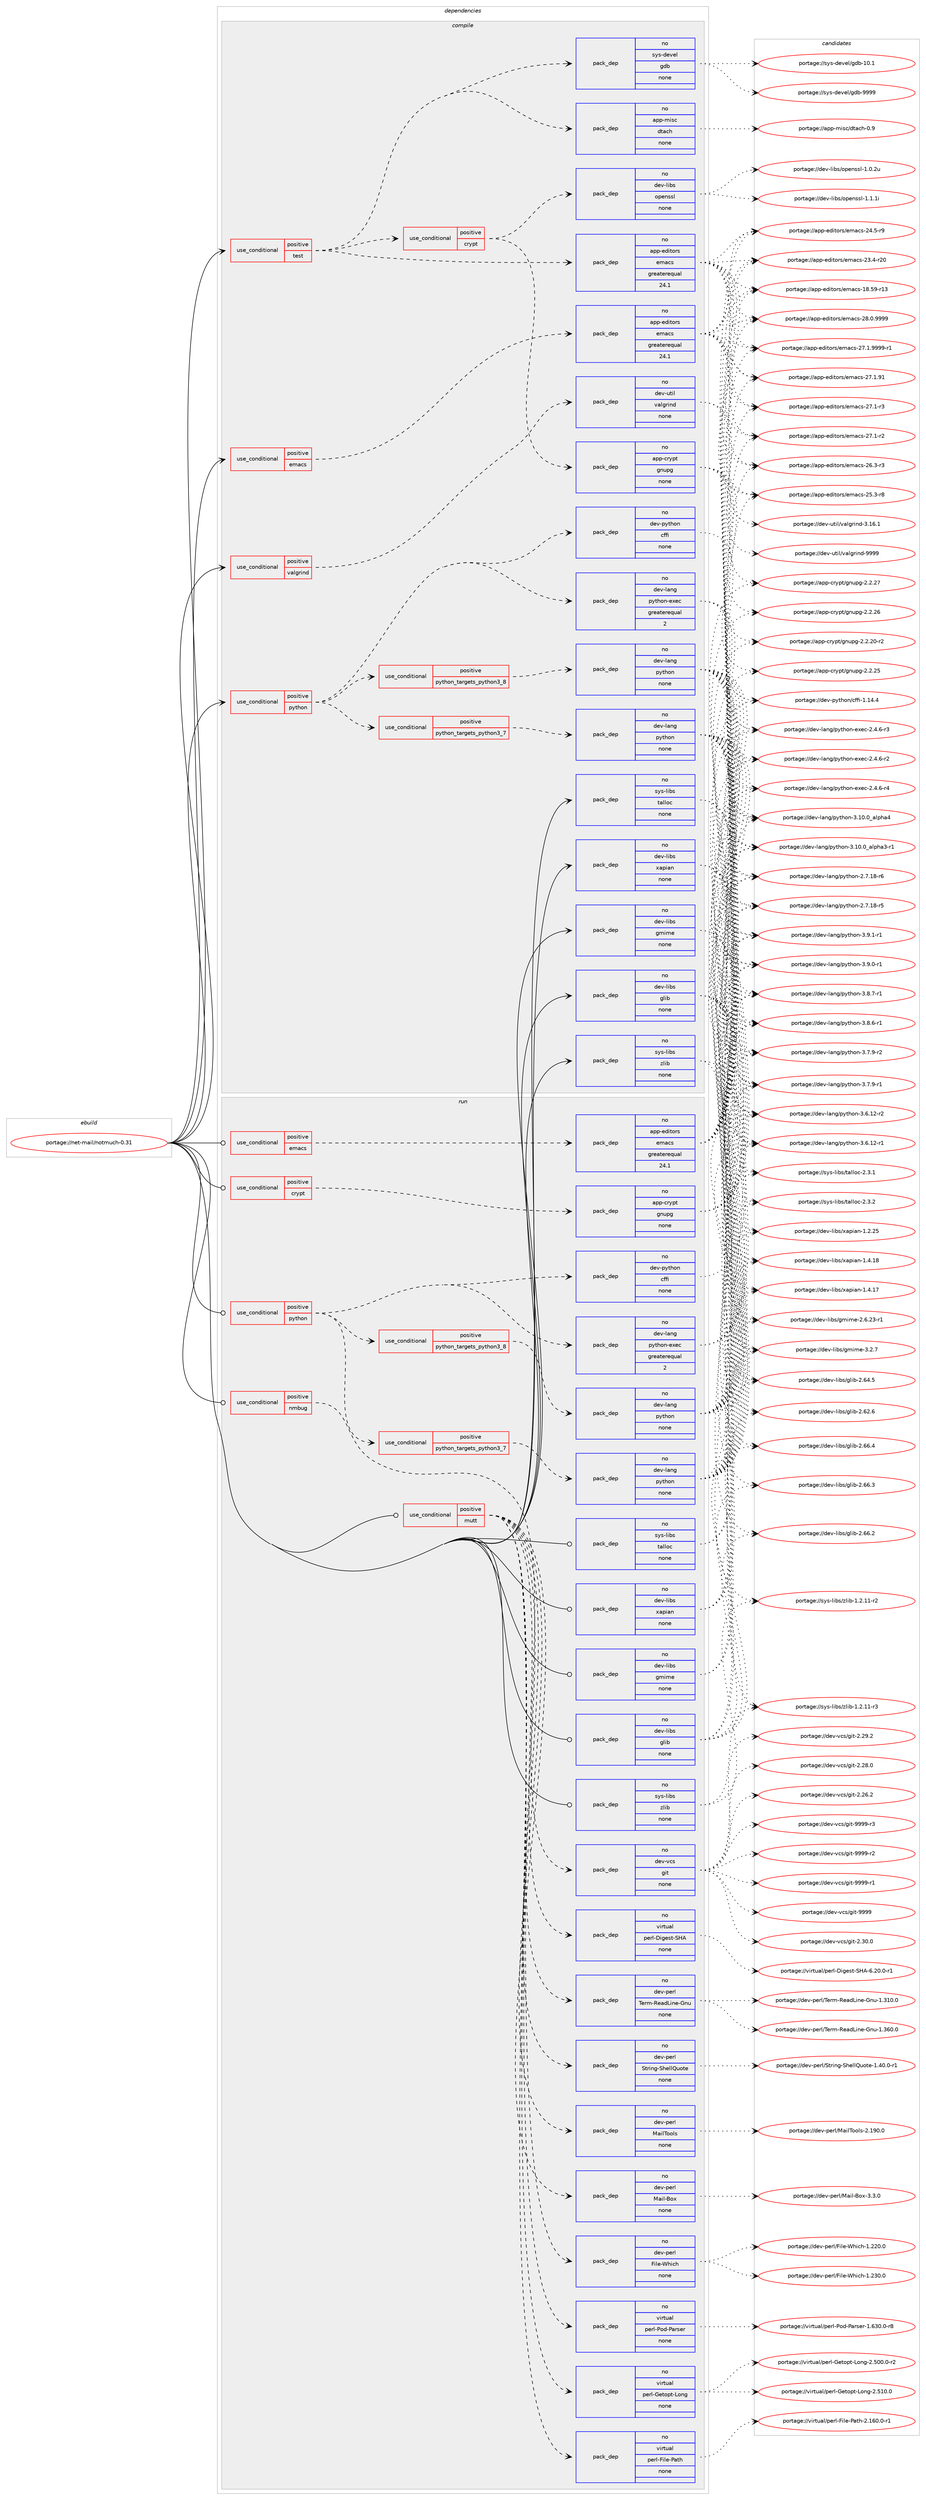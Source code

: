 digraph prolog {

# *************
# Graph options
# *************

newrank=true;
concentrate=true;
compound=true;
graph [rankdir=LR,fontname=Helvetica,fontsize=10,ranksep=1.5];#, ranksep=2.5, nodesep=0.2];
edge  [arrowhead=vee];
node  [fontname=Helvetica,fontsize=10];

# **********
# The ebuild
# **********

subgraph cluster_leftcol {
color=gray;
rank=same;
label=<<i>ebuild</i>>;
id [label="portage://net-mail/notmuch-0.31", color=red, width=4, href="../net-mail/notmuch-0.31.svg"];
}

# ****************
# The dependencies
# ****************

subgraph cluster_midcol {
color=gray;
label=<<i>dependencies</i>>;
subgraph cluster_compile {
fillcolor="#eeeeee";
style=filled;
label=<<i>compile</i>>;
subgraph cond7828 {
dependency25731 [label=<<TABLE BORDER="0" CELLBORDER="1" CELLSPACING="0" CELLPADDING="4"><TR><TD ROWSPAN="3" CELLPADDING="10">use_conditional</TD></TR><TR><TD>positive</TD></TR><TR><TD>emacs</TD></TR></TABLE>>, shape=none, color=red];
subgraph pack17662 {
dependency25732 [label=<<TABLE BORDER="0" CELLBORDER="1" CELLSPACING="0" CELLPADDING="4" WIDTH="220"><TR><TD ROWSPAN="6" CELLPADDING="30">pack_dep</TD></TR><TR><TD WIDTH="110">no</TD></TR><TR><TD>app-editors</TD></TR><TR><TD>emacs</TD></TR><TR><TD>greaterequal</TD></TR><TR><TD>24.1</TD></TR></TABLE>>, shape=none, color=blue];
}
dependency25731:e -> dependency25732:w [weight=20,style="dashed",arrowhead="vee"];
}
id:e -> dependency25731:w [weight=20,style="solid",arrowhead="vee"];
subgraph cond7829 {
dependency25733 [label=<<TABLE BORDER="0" CELLBORDER="1" CELLSPACING="0" CELLPADDING="4"><TR><TD ROWSPAN="3" CELLPADDING="10">use_conditional</TD></TR><TR><TD>positive</TD></TR><TR><TD>python</TD></TR></TABLE>>, shape=none, color=red];
subgraph cond7830 {
dependency25734 [label=<<TABLE BORDER="0" CELLBORDER="1" CELLSPACING="0" CELLPADDING="4"><TR><TD ROWSPAN="3" CELLPADDING="10">use_conditional</TD></TR><TR><TD>positive</TD></TR><TR><TD>python_targets_python3_7</TD></TR></TABLE>>, shape=none, color=red];
subgraph pack17663 {
dependency25735 [label=<<TABLE BORDER="0" CELLBORDER="1" CELLSPACING="0" CELLPADDING="4" WIDTH="220"><TR><TD ROWSPAN="6" CELLPADDING="30">pack_dep</TD></TR><TR><TD WIDTH="110">no</TD></TR><TR><TD>dev-lang</TD></TR><TR><TD>python</TD></TR><TR><TD>none</TD></TR><TR><TD></TD></TR></TABLE>>, shape=none, color=blue];
}
dependency25734:e -> dependency25735:w [weight=20,style="dashed",arrowhead="vee"];
}
dependency25733:e -> dependency25734:w [weight=20,style="dashed",arrowhead="vee"];
subgraph cond7831 {
dependency25736 [label=<<TABLE BORDER="0" CELLBORDER="1" CELLSPACING="0" CELLPADDING="4"><TR><TD ROWSPAN="3" CELLPADDING="10">use_conditional</TD></TR><TR><TD>positive</TD></TR><TR><TD>python_targets_python3_8</TD></TR></TABLE>>, shape=none, color=red];
subgraph pack17664 {
dependency25737 [label=<<TABLE BORDER="0" CELLBORDER="1" CELLSPACING="0" CELLPADDING="4" WIDTH="220"><TR><TD ROWSPAN="6" CELLPADDING="30">pack_dep</TD></TR><TR><TD WIDTH="110">no</TD></TR><TR><TD>dev-lang</TD></TR><TR><TD>python</TD></TR><TR><TD>none</TD></TR><TR><TD></TD></TR></TABLE>>, shape=none, color=blue];
}
dependency25736:e -> dependency25737:w [weight=20,style="dashed",arrowhead="vee"];
}
dependency25733:e -> dependency25736:w [weight=20,style="dashed",arrowhead="vee"];
subgraph pack17665 {
dependency25738 [label=<<TABLE BORDER="0" CELLBORDER="1" CELLSPACING="0" CELLPADDING="4" WIDTH="220"><TR><TD ROWSPAN="6" CELLPADDING="30">pack_dep</TD></TR><TR><TD WIDTH="110">no</TD></TR><TR><TD>dev-lang</TD></TR><TR><TD>python-exec</TD></TR><TR><TD>greaterequal</TD></TR><TR><TD>2</TD></TR></TABLE>>, shape=none, color=blue];
}
dependency25733:e -> dependency25738:w [weight=20,style="dashed",arrowhead="vee"];
subgraph pack17666 {
dependency25739 [label=<<TABLE BORDER="0" CELLBORDER="1" CELLSPACING="0" CELLPADDING="4" WIDTH="220"><TR><TD ROWSPAN="6" CELLPADDING="30">pack_dep</TD></TR><TR><TD WIDTH="110">no</TD></TR><TR><TD>dev-python</TD></TR><TR><TD>cffi</TD></TR><TR><TD>none</TD></TR><TR><TD></TD></TR></TABLE>>, shape=none, color=blue];
}
dependency25733:e -> dependency25739:w [weight=20,style="dashed",arrowhead="vee"];
}
id:e -> dependency25733:w [weight=20,style="solid",arrowhead="vee"];
subgraph cond7832 {
dependency25740 [label=<<TABLE BORDER="0" CELLBORDER="1" CELLSPACING="0" CELLPADDING="4"><TR><TD ROWSPAN="3" CELLPADDING="10">use_conditional</TD></TR><TR><TD>positive</TD></TR><TR><TD>test</TD></TR></TABLE>>, shape=none, color=red];
subgraph pack17667 {
dependency25741 [label=<<TABLE BORDER="0" CELLBORDER="1" CELLSPACING="0" CELLPADDING="4" WIDTH="220"><TR><TD ROWSPAN="6" CELLPADDING="30">pack_dep</TD></TR><TR><TD WIDTH="110">no</TD></TR><TR><TD>app-editors</TD></TR><TR><TD>emacs</TD></TR><TR><TD>greaterequal</TD></TR><TR><TD>24.1</TD></TR></TABLE>>, shape=none, color=blue];
}
dependency25740:e -> dependency25741:w [weight=20,style="dashed",arrowhead="vee"];
subgraph pack17668 {
dependency25742 [label=<<TABLE BORDER="0" CELLBORDER="1" CELLSPACING="0" CELLPADDING="4" WIDTH="220"><TR><TD ROWSPAN="6" CELLPADDING="30">pack_dep</TD></TR><TR><TD WIDTH="110">no</TD></TR><TR><TD>app-misc</TD></TR><TR><TD>dtach</TD></TR><TR><TD>none</TD></TR><TR><TD></TD></TR></TABLE>>, shape=none, color=blue];
}
dependency25740:e -> dependency25742:w [weight=20,style="dashed",arrowhead="vee"];
subgraph pack17669 {
dependency25743 [label=<<TABLE BORDER="0" CELLBORDER="1" CELLSPACING="0" CELLPADDING="4" WIDTH="220"><TR><TD ROWSPAN="6" CELLPADDING="30">pack_dep</TD></TR><TR><TD WIDTH="110">no</TD></TR><TR><TD>sys-devel</TD></TR><TR><TD>gdb</TD></TR><TR><TD>none</TD></TR><TR><TD></TD></TR></TABLE>>, shape=none, color=blue];
}
dependency25740:e -> dependency25743:w [weight=20,style="dashed",arrowhead="vee"];
subgraph cond7833 {
dependency25744 [label=<<TABLE BORDER="0" CELLBORDER="1" CELLSPACING="0" CELLPADDING="4"><TR><TD ROWSPAN="3" CELLPADDING="10">use_conditional</TD></TR><TR><TD>positive</TD></TR><TR><TD>crypt</TD></TR></TABLE>>, shape=none, color=red];
subgraph pack17670 {
dependency25745 [label=<<TABLE BORDER="0" CELLBORDER="1" CELLSPACING="0" CELLPADDING="4" WIDTH="220"><TR><TD ROWSPAN="6" CELLPADDING="30">pack_dep</TD></TR><TR><TD WIDTH="110">no</TD></TR><TR><TD>app-crypt</TD></TR><TR><TD>gnupg</TD></TR><TR><TD>none</TD></TR><TR><TD></TD></TR></TABLE>>, shape=none, color=blue];
}
dependency25744:e -> dependency25745:w [weight=20,style="dashed",arrowhead="vee"];
subgraph pack17671 {
dependency25746 [label=<<TABLE BORDER="0" CELLBORDER="1" CELLSPACING="0" CELLPADDING="4" WIDTH="220"><TR><TD ROWSPAN="6" CELLPADDING="30">pack_dep</TD></TR><TR><TD WIDTH="110">no</TD></TR><TR><TD>dev-libs</TD></TR><TR><TD>openssl</TD></TR><TR><TD>none</TD></TR><TR><TD></TD></TR></TABLE>>, shape=none, color=blue];
}
dependency25744:e -> dependency25746:w [weight=20,style="dashed",arrowhead="vee"];
}
dependency25740:e -> dependency25744:w [weight=20,style="dashed",arrowhead="vee"];
}
id:e -> dependency25740:w [weight=20,style="solid",arrowhead="vee"];
subgraph cond7834 {
dependency25747 [label=<<TABLE BORDER="0" CELLBORDER="1" CELLSPACING="0" CELLPADDING="4"><TR><TD ROWSPAN="3" CELLPADDING="10">use_conditional</TD></TR><TR><TD>positive</TD></TR><TR><TD>valgrind</TD></TR></TABLE>>, shape=none, color=red];
subgraph pack17672 {
dependency25748 [label=<<TABLE BORDER="0" CELLBORDER="1" CELLSPACING="0" CELLPADDING="4" WIDTH="220"><TR><TD ROWSPAN="6" CELLPADDING="30">pack_dep</TD></TR><TR><TD WIDTH="110">no</TD></TR><TR><TD>dev-util</TD></TR><TR><TD>valgrind</TD></TR><TR><TD>none</TD></TR><TR><TD></TD></TR></TABLE>>, shape=none, color=blue];
}
dependency25747:e -> dependency25748:w [weight=20,style="dashed",arrowhead="vee"];
}
id:e -> dependency25747:w [weight=20,style="solid",arrowhead="vee"];
subgraph pack17673 {
dependency25749 [label=<<TABLE BORDER="0" CELLBORDER="1" CELLSPACING="0" CELLPADDING="4" WIDTH="220"><TR><TD ROWSPAN="6" CELLPADDING="30">pack_dep</TD></TR><TR><TD WIDTH="110">no</TD></TR><TR><TD>dev-libs</TD></TR><TR><TD>glib</TD></TR><TR><TD>none</TD></TR><TR><TD></TD></TR></TABLE>>, shape=none, color=blue];
}
id:e -> dependency25749:w [weight=20,style="solid",arrowhead="vee"];
subgraph pack17674 {
dependency25750 [label=<<TABLE BORDER="0" CELLBORDER="1" CELLSPACING="0" CELLPADDING="4" WIDTH="220"><TR><TD ROWSPAN="6" CELLPADDING="30">pack_dep</TD></TR><TR><TD WIDTH="110">no</TD></TR><TR><TD>dev-libs</TD></TR><TR><TD>gmime</TD></TR><TR><TD>none</TD></TR><TR><TD></TD></TR></TABLE>>, shape=none, color=blue];
}
id:e -> dependency25750:w [weight=20,style="solid",arrowhead="vee"];
subgraph pack17675 {
dependency25751 [label=<<TABLE BORDER="0" CELLBORDER="1" CELLSPACING="0" CELLPADDING="4" WIDTH="220"><TR><TD ROWSPAN="6" CELLPADDING="30">pack_dep</TD></TR><TR><TD WIDTH="110">no</TD></TR><TR><TD>dev-libs</TD></TR><TR><TD>xapian</TD></TR><TR><TD>none</TD></TR><TR><TD></TD></TR></TABLE>>, shape=none, color=blue];
}
id:e -> dependency25751:w [weight=20,style="solid",arrowhead="vee"];
subgraph pack17676 {
dependency25752 [label=<<TABLE BORDER="0" CELLBORDER="1" CELLSPACING="0" CELLPADDING="4" WIDTH="220"><TR><TD ROWSPAN="6" CELLPADDING="30">pack_dep</TD></TR><TR><TD WIDTH="110">no</TD></TR><TR><TD>sys-libs</TD></TR><TR><TD>talloc</TD></TR><TR><TD>none</TD></TR><TR><TD></TD></TR></TABLE>>, shape=none, color=blue];
}
id:e -> dependency25752:w [weight=20,style="solid",arrowhead="vee"];
subgraph pack17677 {
dependency25753 [label=<<TABLE BORDER="0" CELLBORDER="1" CELLSPACING="0" CELLPADDING="4" WIDTH="220"><TR><TD ROWSPAN="6" CELLPADDING="30">pack_dep</TD></TR><TR><TD WIDTH="110">no</TD></TR><TR><TD>sys-libs</TD></TR><TR><TD>zlib</TD></TR><TR><TD>none</TD></TR><TR><TD></TD></TR></TABLE>>, shape=none, color=blue];
}
id:e -> dependency25753:w [weight=20,style="solid",arrowhead="vee"];
}
subgraph cluster_compileandrun {
fillcolor="#eeeeee";
style=filled;
label=<<i>compile and run</i>>;
}
subgraph cluster_run {
fillcolor="#eeeeee";
style=filled;
label=<<i>run</i>>;
subgraph cond7835 {
dependency25754 [label=<<TABLE BORDER="0" CELLBORDER="1" CELLSPACING="0" CELLPADDING="4"><TR><TD ROWSPAN="3" CELLPADDING="10">use_conditional</TD></TR><TR><TD>positive</TD></TR><TR><TD>crypt</TD></TR></TABLE>>, shape=none, color=red];
subgraph pack17678 {
dependency25755 [label=<<TABLE BORDER="0" CELLBORDER="1" CELLSPACING="0" CELLPADDING="4" WIDTH="220"><TR><TD ROWSPAN="6" CELLPADDING="30">pack_dep</TD></TR><TR><TD WIDTH="110">no</TD></TR><TR><TD>app-crypt</TD></TR><TR><TD>gnupg</TD></TR><TR><TD>none</TD></TR><TR><TD></TD></TR></TABLE>>, shape=none, color=blue];
}
dependency25754:e -> dependency25755:w [weight=20,style="dashed",arrowhead="vee"];
}
id:e -> dependency25754:w [weight=20,style="solid",arrowhead="odot"];
subgraph cond7836 {
dependency25756 [label=<<TABLE BORDER="0" CELLBORDER="1" CELLSPACING="0" CELLPADDING="4"><TR><TD ROWSPAN="3" CELLPADDING="10">use_conditional</TD></TR><TR><TD>positive</TD></TR><TR><TD>emacs</TD></TR></TABLE>>, shape=none, color=red];
subgraph pack17679 {
dependency25757 [label=<<TABLE BORDER="0" CELLBORDER="1" CELLSPACING="0" CELLPADDING="4" WIDTH="220"><TR><TD ROWSPAN="6" CELLPADDING="30">pack_dep</TD></TR><TR><TD WIDTH="110">no</TD></TR><TR><TD>app-editors</TD></TR><TR><TD>emacs</TD></TR><TR><TD>greaterequal</TD></TR><TR><TD>24.1</TD></TR></TABLE>>, shape=none, color=blue];
}
dependency25756:e -> dependency25757:w [weight=20,style="dashed",arrowhead="vee"];
}
id:e -> dependency25756:w [weight=20,style="solid",arrowhead="odot"];
subgraph cond7837 {
dependency25758 [label=<<TABLE BORDER="0" CELLBORDER="1" CELLSPACING="0" CELLPADDING="4"><TR><TD ROWSPAN="3" CELLPADDING="10">use_conditional</TD></TR><TR><TD>positive</TD></TR><TR><TD>mutt</TD></TR></TABLE>>, shape=none, color=red];
subgraph pack17680 {
dependency25759 [label=<<TABLE BORDER="0" CELLBORDER="1" CELLSPACING="0" CELLPADDING="4" WIDTH="220"><TR><TD ROWSPAN="6" CELLPADDING="30">pack_dep</TD></TR><TR><TD WIDTH="110">no</TD></TR><TR><TD>dev-perl</TD></TR><TR><TD>File-Which</TD></TR><TR><TD>none</TD></TR><TR><TD></TD></TR></TABLE>>, shape=none, color=blue];
}
dependency25758:e -> dependency25759:w [weight=20,style="dashed",arrowhead="vee"];
subgraph pack17681 {
dependency25760 [label=<<TABLE BORDER="0" CELLBORDER="1" CELLSPACING="0" CELLPADDING="4" WIDTH="220"><TR><TD ROWSPAN="6" CELLPADDING="30">pack_dep</TD></TR><TR><TD WIDTH="110">no</TD></TR><TR><TD>dev-perl</TD></TR><TR><TD>Mail-Box</TD></TR><TR><TD>none</TD></TR><TR><TD></TD></TR></TABLE>>, shape=none, color=blue];
}
dependency25758:e -> dependency25760:w [weight=20,style="dashed",arrowhead="vee"];
subgraph pack17682 {
dependency25761 [label=<<TABLE BORDER="0" CELLBORDER="1" CELLSPACING="0" CELLPADDING="4" WIDTH="220"><TR><TD ROWSPAN="6" CELLPADDING="30">pack_dep</TD></TR><TR><TD WIDTH="110">no</TD></TR><TR><TD>dev-perl</TD></TR><TR><TD>MailTools</TD></TR><TR><TD>none</TD></TR><TR><TD></TD></TR></TABLE>>, shape=none, color=blue];
}
dependency25758:e -> dependency25761:w [weight=20,style="dashed",arrowhead="vee"];
subgraph pack17683 {
dependency25762 [label=<<TABLE BORDER="0" CELLBORDER="1" CELLSPACING="0" CELLPADDING="4" WIDTH="220"><TR><TD ROWSPAN="6" CELLPADDING="30">pack_dep</TD></TR><TR><TD WIDTH="110">no</TD></TR><TR><TD>dev-perl</TD></TR><TR><TD>String-ShellQuote</TD></TR><TR><TD>none</TD></TR><TR><TD></TD></TR></TABLE>>, shape=none, color=blue];
}
dependency25758:e -> dependency25762:w [weight=20,style="dashed",arrowhead="vee"];
subgraph pack17684 {
dependency25763 [label=<<TABLE BORDER="0" CELLBORDER="1" CELLSPACING="0" CELLPADDING="4" WIDTH="220"><TR><TD ROWSPAN="6" CELLPADDING="30">pack_dep</TD></TR><TR><TD WIDTH="110">no</TD></TR><TR><TD>dev-perl</TD></TR><TR><TD>Term-ReadLine-Gnu</TD></TR><TR><TD>none</TD></TR><TR><TD></TD></TR></TABLE>>, shape=none, color=blue];
}
dependency25758:e -> dependency25763:w [weight=20,style="dashed",arrowhead="vee"];
subgraph pack17685 {
dependency25764 [label=<<TABLE BORDER="0" CELLBORDER="1" CELLSPACING="0" CELLPADDING="4" WIDTH="220"><TR><TD ROWSPAN="6" CELLPADDING="30">pack_dep</TD></TR><TR><TD WIDTH="110">no</TD></TR><TR><TD>virtual</TD></TR><TR><TD>perl-Digest-SHA</TD></TR><TR><TD>none</TD></TR><TR><TD></TD></TR></TABLE>>, shape=none, color=blue];
}
dependency25758:e -> dependency25764:w [weight=20,style="dashed",arrowhead="vee"];
subgraph pack17686 {
dependency25765 [label=<<TABLE BORDER="0" CELLBORDER="1" CELLSPACING="0" CELLPADDING="4" WIDTH="220"><TR><TD ROWSPAN="6" CELLPADDING="30">pack_dep</TD></TR><TR><TD WIDTH="110">no</TD></TR><TR><TD>virtual</TD></TR><TR><TD>perl-File-Path</TD></TR><TR><TD>none</TD></TR><TR><TD></TD></TR></TABLE>>, shape=none, color=blue];
}
dependency25758:e -> dependency25765:w [weight=20,style="dashed",arrowhead="vee"];
subgraph pack17687 {
dependency25766 [label=<<TABLE BORDER="0" CELLBORDER="1" CELLSPACING="0" CELLPADDING="4" WIDTH="220"><TR><TD ROWSPAN="6" CELLPADDING="30">pack_dep</TD></TR><TR><TD WIDTH="110">no</TD></TR><TR><TD>virtual</TD></TR><TR><TD>perl-Getopt-Long</TD></TR><TR><TD>none</TD></TR><TR><TD></TD></TR></TABLE>>, shape=none, color=blue];
}
dependency25758:e -> dependency25766:w [weight=20,style="dashed",arrowhead="vee"];
subgraph pack17688 {
dependency25767 [label=<<TABLE BORDER="0" CELLBORDER="1" CELLSPACING="0" CELLPADDING="4" WIDTH="220"><TR><TD ROWSPAN="6" CELLPADDING="30">pack_dep</TD></TR><TR><TD WIDTH="110">no</TD></TR><TR><TD>virtual</TD></TR><TR><TD>perl-Pod-Parser</TD></TR><TR><TD>none</TD></TR><TR><TD></TD></TR></TABLE>>, shape=none, color=blue];
}
dependency25758:e -> dependency25767:w [weight=20,style="dashed",arrowhead="vee"];
}
id:e -> dependency25758:w [weight=20,style="solid",arrowhead="odot"];
subgraph cond7838 {
dependency25768 [label=<<TABLE BORDER="0" CELLBORDER="1" CELLSPACING="0" CELLPADDING="4"><TR><TD ROWSPAN="3" CELLPADDING="10">use_conditional</TD></TR><TR><TD>positive</TD></TR><TR><TD>nmbug</TD></TR></TABLE>>, shape=none, color=red];
subgraph pack17689 {
dependency25769 [label=<<TABLE BORDER="0" CELLBORDER="1" CELLSPACING="0" CELLPADDING="4" WIDTH="220"><TR><TD ROWSPAN="6" CELLPADDING="30">pack_dep</TD></TR><TR><TD WIDTH="110">no</TD></TR><TR><TD>dev-vcs</TD></TR><TR><TD>git</TD></TR><TR><TD>none</TD></TR><TR><TD></TD></TR></TABLE>>, shape=none, color=blue];
}
dependency25768:e -> dependency25769:w [weight=20,style="dashed",arrowhead="vee"];
}
id:e -> dependency25768:w [weight=20,style="solid",arrowhead="odot"];
subgraph cond7839 {
dependency25770 [label=<<TABLE BORDER="0" CELLBORDER="1" CELLSPACING="0" CELLPADDING="4"><TR><TD ROWSPAN="3" CELLPADDING="10">use_conditional</TD></TR><TR><TD>positive</TD></TR><TR><TD>python</TD></TR></TABLE>>, shape=none, color=red];
subgraph cond7840 {
dependency25771 [label=<<TABLE BORDER="0" CELLBORDER="1" CELLSPACING="0" CELLPADDING="4"><TR><TD ROWSPAN="3" CELLPADDING="10">use_conditional</TD></TR><TR><TD>positive</TD></TR><TR><TD>python_targets_python3_7</TD></TR></TABLE>>, shape=none, color=red];
subgraph pack17690 {
dependency25772 [label=<<TABLE BORDER="0" CELLBORDER="1" CELLSPACING="0" CELLPADDING="4" WIDTH="220"><TR><TD ROWSPAN="6" CELLPADDING="30">pack_dep</TD></TR><TR><TD WIDTH="110">no</TD></TR><TR><TD>dev-lang</TD></TR><TR><TD>python</TD></TR><TR><TD>none</TD></TR><TR><TD></TD></TR></TABLE>>, shape=none, color=blue];
}
dependency25771:e -> dependency25772:w [weight=20,style="dashed",arrowhead="vee"];
}
dependency25770:e -> dependency25771:w [weight=20,style="dashed",arrowhead="vee"];
subgraph cond7841 {
dependency25773 [label=<<TABLE BORDER="0" CELLBORDER="1" CELLSPACING="0" CELLPADDING="4"><TR><TD ROWSPAN="3" CELLPADDING="10">use_conditional</TD></TR><TR><TD>positive</TD></TR><TR><TD>python_targets_python3_8</TD></TR></TABLE>>, shape=none, color=red];
subgraph pack17691 {
dependency25774 [label=<<TABLE BORDER="0" CELLBORDER="1" CELLSPACING="0" CELLPADDING="4" WIDTH="220"><TR><TD ROWSPAN="6" CELLPADDING="30">pack_dep</TD></TR><TR><TD WIDTH="110">no</TD></TR><TR><TD>dev-lang</TD></TR><TR><TD>python</TD></TR><TR><TD>none</TD></TR><TR><TD></TD></TR></TABLE>>, shape=none, color=blue];
}
dependency25773:e -> dependency25774:w [weight=20,style="dashed",arrowhead="vee"];
}
dependency25770:e -> dependency25773:w [weight=20,style="dashed",arrowhead="vee"];
subgraph pack17692 {
dependency25775 [label=<<TABLE BORDER="0" CELLBORDER="1" CELLSPACING="0" CELLPADDING="4" WIDTH="220"><TR><TD ROWSPAN="6" CELLPADDING="30">pack_dep</TD></TR><TR><TD WIDTH="110">no</TD></TR><TR><TD>dev-lang</TD></TR><TR><TD>python-exec</TD></TR><TR><TD>greaterequal</TD></TR><TR><TD>2</TD></TR></TABLE>>, shape=none, color=blue];
}
dependency25770:e -> dependency25775:w [weight=20,style="dashed",arrowhead="vee"];
subgraph pack17693 {
dependency25776 [label=<<TABLE BORDER="0" CELLBORDER="1" CELLSPACING="0" CELLPADDING="4" WIDTH="220"><TR><TD ROWSPAN="6" CELLPADDING="30">pack_dep</TD></TR><TR><TD WIDTH="110">no</TD></TR><TR><TD>dev-python</TD></TR><TR><TD>cffi</TD></TR><TR><TD>none</TD></TR><TR><TD></TD></TR></TABLE>>, shape=none, color=blue];
}
dependency25770:e -> dependency25776:w [weight=20,style="dashed",arrowhead="vee"];
}
id:e -> dependency25770:w [weight=20,style="solid",arrowhead="odot"];
subgraph pack17694 {
dependency25777 [label=<<TABLE BORDER="0" CELLBORDER="1" CELLSPACING="0" CELLPADDING="4" WIDTH="220"><TR><TD ROWSPAN="6" CELLPADDING="30">pack_dep</TD></TR><TR><TD WIDTH="110">no</TD></TR><TR><TD>dev-libs</TD></TR><TR><TD>glib</TD></TR><TR><TD>none</TD></TR><TR><TD></TD></TR></TABLE>>, shape=none, color=blue];
}
id:e -> dependency25777:w [weight=20,style="solid",arrowhead="odot"];
subgraph pack17695 {
dependency25778 [label=<<TABLE BORDER="0" CELLBORDER="1" CELLSPACING="0" CELLPADDING="4" WIDTH="220"><TR><TD ROWSPAN="6" CELLPADDING="30">pack_dep</TD></TR><TR><TD WIDTH="110">no</TD></TR><TR><TD>dev-libs</TD></TR><TR><TD>gmime</TD></TR><TR><TD>none</TD></TR><TR><TD></TD></TR></TABLE>>, shape=none, color=blue];
}
id:e -> dependency25778:w [weight=20,style="solid",arrowhead="odot"];
subgraph pack17696 {
dependency25779 [label=<<TABLE BORDER="0" CELLBORDER="1" CELLSPACING="0" CELLPADDING="4" WIDTH="220"><TR><TD ROWSPAN="6" CELLPADDING="30">pack_dep</TD></TR><TR><TD WIDTH="110">no</TD></TR><TR><TD>dev-libs</TD></TR><TR><TD>xapian</TD></TR><TR><TD>none</TD></TR><TR><TD></TD></TR></TABLE>>, shape=none, color=blue];
}
id:e -> dependency25779:w [weight=20,style="solid",arrowhead="odot"];
subgraph pack17697 {
dependency25780 [label=<<TABLE BORDER="0" CELLBORDER="1" CELLSPACING="0" CELLPADDING="4" WIDTH="220"><TR><TD ROWSPAN="6" CELLPADDING="30">pack_dep</TD></TR><TR><TD WIDTH="110">no</TD></TR><TR><TD>sys-libs</TD></TR><TR><TD>talloc</TD></TR><TR><TD>none</TD></TR><TR><TD></TD></TR></TABLE>>, shape=none, color=blue];
}
id:e -> dependency25780:w [weight=20,style="solid",arrowhead="odot"];
subgraph pack17698 {
dependency25781 [label=<<TABLE BORDER="0" CELLBORDER="1" CELLSPACING="0" CELLPADDING="4" WIDTH="220"><TR><TD ROWSPAN="6" CELLPADDING="30">pack_dep</TD></TR><TR><TD WIDTH="110">no</TD></TR><TR><TD>sys-libs</TD></TR><TR><TD>zlib</TD></TR><TR><TD>none</TD></TR><TR><TD></TD></TR></TABLE>>, shape=none, color=blue];
}
id:e -> dependency25781:w [weight=20,style="solid",arrowhead="odot"];
}
}

# **************
# The candidates
# **************

subgraph cluster_choices {
rank=same;
color=gray;
label=<<i>candidates</i>>;

subgraph choice17662 {
color=black;
nodesep=1;
choice971121124510110010511611111411547101109979911545505646484657575757 [label="portage://app-editors/emacs-28.0.9999", color=red, width=4,href="../app-editors/emacs-28.0.9999.svg"];
choice9711211245101100105116111114115471011099799115455055464946575757574511449 [label="portage://app-editors/emacs-27.1.9999-r1", color=red, width=4,href="../app-editors/emacs-27.1.9999-r1.svg"];
choice97112112451011001051161111141154710110997991154550554649465749 [label="portage://app-editors/emacs-27.1.91", color=red, width=4,href="../app-editors/emacs-27.1.91.svg"];
choice971121124510110010511611111411547101109979911545505546494511451 [label="portage://app-editors/emacs-27.1-r3", color=red, width=4,href="../app-editors/emacs-27.1-r3.svg"];
choice971121124510110010511611111411547101109979911545505546494511450 [label="portage://app-editors/emacs-27.1-r2", color=red, width=4,href="../app-editors/emacs-27.1-r2.svg"];
choice971121124510110010511611111411547101109979911545505446514511451 [label="portage://app-editors/emacs-26.3-r3", color=red, width=4,href="../app-editors/emacs-26.3-r3.svg"];
choice971121124510110010511611111411547101109979911545505346514511456 [label="portage://app-editors/emacs-25.3-r8", color=red, width=4,href="../app-editors/emacs-25.3-r8.svg"];
choice971121124510110010511611111411547101109979911545505246534511457 [label="portage://app-editors/emacs-24.5-r9", color=red, width=4,href="../app-editors/emacs-24.5-r9.svg"];
choice97112112451011001051161111141154710110997991154550514652451145048 [label="portage://app-editors/emacs-23.4-r20", color=red, width=4,href="../app-editors/emacs-23.4-r20.svg"];
choice9711211245101100105116111114115471011099799115454956465357451144951 [label="portage://app-editors/emacs-18.59-r13", color=red, width=4,href="../app-editors/emacs-18.59-r13.svg"];
dependency25732:e -> choice971121124510110010511611111411547101109979911545505646484657575757:w [style=dotted,weight="100"];
dependency25732:e -> choice9711211245101100105116111114115471011099799115455055464946575757574511449:w [style=dotted,weight="100"];
dependency25732:e -> choice97112112451011001051161111141154710110997991154550554649465749:w [style=dotted,weight="100"];
dependency25732:e -> choice971121124510110010511611111411547101109979911545505546494511451:w [style=dotted,weight="100"];
dependency25732:e -> choice971121124510110010511611111411547101109979911545505546494511450:w [style=dotted,weight="100"];
dependency25732:e -> choice971121124510110010511611111411547101109979911545505446514511451:w [style=dotted,weight="100"];
dependency25732:e -> choice971121124510110010511611111411547101109979911545505346514511456:w [style=dotted,weight="100"];
dependency25732:e -> choice971121124510110010511611111411547101109979911545505246534511457:w [style=dotted,weight="100"];
dependency25732:e -> choice97112112451011001051161111141154710110997991154550514652451145048:w [style=dotted,weight="100"];
dependency25732:e -> choice9711211245101100105116111114115471011099799115454956465357451144951:w [style=dotted,weight="100"];
}
subgraph choice17663 {
color=black;
nodesep=1;
choice1001011184510897110103471121211161041111104551465746494511449 [label="portage://dev-lang/python-3.9.1-r1", color=red, width=4,href="../dev-lang/python-3.9.1-r1.svg"];
choice1001011184510897110103471121211161041111104551465746484511449 [label="portage://dev-lang/python-3.9.0-r1", color=red, width=4,href="../dev-lang/python-3.9.0-r1.svg"];
choice1001011184510897110103471121211161041111104551465646554511449 [label="portage://dev-lang/python-3.8.7-r1", color=red, width=4,href="../dev-lang/python-3.8.7-r1.svg"];
choice1001011184510897110103471121211161041111104551465646544511449 [label="portage://dev-lang/python-3.8.6-r1", color=red, width=4,href="../dev-lang/python-3.8.6-r1.svg"];
choice1001011184510897110103471121211161041111104551465546574511450 [label="portage://dev-lang/python-3.7.9-r2", color=red, width=4,href="../dev-lang/python-3.7.9-r2.svg"];
choice1001011184510897110103471121211161041111104551465546574511449 [label="portage://dev-lang/python-3.7.9-r1", color=red, width=4,href="../dev-lang/python-3.7.9-r1.svg"];
choice100101118451089711010347112121116104111110455146544649504511450 [label="portage://dev-lang/python-3.6.12-r2", color=red, width=4,href="../dev-lang/python-3.6.12-r2.svg"];
choice100101118451089711010347112121116104111110455146544649504511449 [label="portage://dev-lang/python-3.6.12-r1", color=red, width=4,href="../dev-lang/python-3.6.12-r1.svg"];
choice1001011184510897110103471121211161041111104551464948464895971081121049752 [label="portage://dev-lang/python-3.10.0_alpha4", color=red, width=4,href="../dev-lang/python-3.10.0_alpha4.svg"];
choice10010111845108971101034711212111610411111045514649484648959710811210497514511449 [label="portage://dev-lang/python-3.10.0_alpha3-r1", color=red, width=4,href="../dev-lang/python-3.10.0_alpha3-r1.svg"];
choice100101118451089711010347112121116104111110455046554649564511454 [label="portage://dev-lang/python-2.7.18-r6", color=red, width=4,href="../dev-lang/python-2.7.18-r6.svg"];
choice100101118451089711010347112121116104111110455046554649564511453 [label="portage://dev-lang/python-2.7.18-r5", color=red, width=4,href="../dev-lang/python-2.7.18-r5.svg"];
dependency25735:e -> choice1001011184510897110103471121211161041111104551465746494511449:w [style=dotted,weight="100"];
dependency25735:e -> choice1001011184510897110103471121211161041111104551465746484511449:w [style=dotted,weight="100"];
dependency25735:e -> choice1001011184510897110103471121211161041111104551465646554511449:w [style=dotted,weight="100"];
dependency25735:e -> choice1001011184510897110103471121211161041111104551465646544511449:w [style=dotted,weight="100"];
dependency25735:e -> choice1001011184510897110103471121211161041111104551465546574511450:w [style=dotted,weight="100"];
dependency25735:e -> choice1001011184510897110103471121211161041111104551465546574511449:w [style=dotted,weight="100"];
dependency25735:e -> choice100101118451089711010347112121116104111110455146544649504511450:w [style=dotted,weight="100"];
dependency25735:e -> choice100101118451089711010347112121116104111110455146544649504511449:w [style=dotted,weight="100"];
dependency25735:e -> choice1001011184510897110103471121211161041111104551464948464895971081121049752:w [style=dotted,weight="100"];
dependency25735:e -> choice10010111845108971101034711212111610411111045514649484648959710811210497514511449:w [style=dotted,weight="100"];
dependency25735:e -> choice100101118451089711010347112121116104111110455046554649564511454:w [style=dotted,weight="100"];
dependency25735:e -> choice100101118451089711010347112121116104111110455046554649564511453:w [style=dotted,weight="100"];
}
subgraph choice17664 {
color=black;
nodesep=1;
choice1001011184510897110103471121211161041111104551465746494511449 [label="portage://dev-lang/python-3.9.1-r1", color=red, width=4,href="../dev-lang/python-3.9.1-r1.svg"];
choice1001011184510897110103471121211161041111104551465746484511449 [label="portage://dev-lang/python-3.9.0-r1", color=red, width=4,href="../dev-lang/python-3.9.0-r1.svg"];
choice1001011184510897110103471121211161041111104551465646554511449 [label="portage://dev-lang/python-3.8.7-r1", color=red, width=4,href="../dev-lang/python-3.8.7-r1.svg"];
choice1001011184510897110103471121211161041111104551465646544511449 [label="portage://dev-lang/python-3.8.6-r1", color=red, width=4,href="../dev-lang/python-3.8.6-r1.svg"];
choice1001011184510897110103471121211161041111104551465546574511450 [label="portage://dev-lang/python-3.7.9-r2", color=red, width=4,href="../dev-lang/python-3.7.9-r2.svg"];
choice1001011184510897110103471121211161041111104551465546574511449 [label="portage://dev-lang/python-3.7.9-r1", color=red, width=4,href="../dev-lang/python-3.7.9-r1.svg"];
choice100101118451089711010347112121116104111110455146544649504511450 [label="portage://dev-lang/python-3.6.12-r2", color=red, width=4,href="../dev-lang/python-3.6.12-r2.svg"];
choice100101118451089711010347112121116104111110455146544649504511449 [label="portage://dev-lang/python-3.6.12-r1", color=red, width=4,href="../dev-lang/python-3.6.12-r1.svg"];
choice1001011184510897110103471121211161041111104551464948464895971081121049752 [label="portage://dev-lang/python-3.10.0_alpha4", color=red, width=4,href="../dev-lang/python-3.10.0_alpha4.svg"];
choice10010111845108971101034711212111610411111045514649484648959710811210497514511449 [label="portage://dev-lang/python-3.10.0_alpha3-r1", color=red, width=4,href="../dev-lang/python-3.10.0_alpha3-r1.svg"];
choice100101118451089711010347112121116104111110455046554649564511454 [label="portage://dev-lang/python-2.7.18-r6", color=red, width=4,href="../dev-lang/python-2.7.18-r6.svg"];
choice100101118451089711010347112121116104111110455046554649564511453 [label="portage://dev-lang/python-2.7.18-r5", color=red, width=4,href="../dev-lang/python-2.7.18-r5.svg"];
dependency25737:e -> choice1001011184510897110103471121211161041111104551465746494511449:w [style=dotted,weight="100"];
dependency25737:e -> choice1001011184510897110103471121211161041111104551465746484511449:w [style=dotted,weight="100"];
dependency25737:e -> choice1001011184510897110103471121211161041111104551465646554511449:w [style=dotted,weight="100"];
dependency25737:e -> choice1001011184510897110103471121211161041111104551465646544511449:w [style=dotted,weight="100"];
dependency25737:e -> choice1001011184510897110103471121211161041111104551465546574511450:w [style=dotted,weight="100"];
dependency25737:e -> choice1001011184510897110103471121211161041111104551465546574511449:w [style=dotted,weight="100"];
dependency25737:e -> choice100101118451089711010347112121116104111110455146544649504511450:w [style=dotted,weight="100"];
dependency25737:e -> choice100101118451089711010347112121116104111110455146544649504511449:w [style=dotted,weight="100"];
dependency25737:e -> choice1001011184510897110103471121211161041111104551464948464895971081121049752:w [style=dotted,weight="100"];
dependency25737:e -> choice10010111845108971101034711212111610411111045514649484648959710811210497514511449:w [style=dotted,weight="100"];
dependency25737:e -> choice100101118451089711010347112121116104111110455046554649564511454:w [style=dotted,weight="100"];
dependency25737:e -> choice100101118451089711010347112121116104111110455046554649564511453:w [style=dotted,weight="100"];
}
subgraph choice17665 {
color=black;
nodesep=1;
choice10010111845108971101034711212111610411111045101120101994550465246544511452 [label="portage://dev-lang/python-exec-2.4.6-r4", color=red, width=4,href="../dev-lang/python-exec-2.4.6-r4.svg"];
choice10010111845108971101034711212111610411111045101120101994550465246544511451 [label="portage://dev-lang/python-exec-2.4.6-r3", color=red, width=4,href="../dev-lang/python-exec-2.4.6-r3.svg"];
choice10010111845108971101034711212111610411111045101120101994550465246544511450 [label="portage://dev-lang/python-exec-2.4.6-r2", color=red, width=4,href="../dev-lang/python-exec-2.4.6-r2.svg"];
dependency25738:e -> choice10010111845108971101034711212111610411111045101120101994550465246544511452:w [style=dotted,weight="100"];
dependency25738:e -> choice10010111845108971101034711212111610411111045101120101994550465246544511451:w [style=dotted,weight="100"];
dependency25738:e -> choice10010111845108971101034711212111610411111045101120101994550465246544511450:w [style=dotted,weight="100"];
}
subgraph choice17666 {
color=black;
nodesep=1;
choice10010111845112121116104111110479910210210545494649524652 [label="portage://dev-python/cffi-1.14.4", color=red, width=4,href="../dev-python/cffi-1.14.4.svg"];
dependency25739:e -> choice10010111845112121116104111110479910210210545494649524652:w [style=dotted,weight="100"];
}
subgraph choice17667 {
color=black;
nodesep=1;
choice971121124510110010511611111411547101109979911545505646484657575757 [label="portage://app-editors/emacs-28.0.9999", color=red, width=4,href="../app-editors/emacs-28.0.9999.svg"];
choice9711211245101100105116111114115471011099799115455055464946575757574511449 [label="portage://app-editors/emacs-27.1.9999-r1", color=red, width=4,href="../app-editors/emacs-27.1.9999-r1.svg"];
choice97112112451011001051161111141154710110997991154550554649465749 [label="portage://app-editors/emacs-27.1.91", color=red, width=4,href="../app-editors/emacs-27.1.91.svg"];
choice971121124510110010511611111411547101109979911545505546494511451 [label="portage://app-editors/emacs-27.1-r3", color=red, width=4,href="../app-editors/emacs-27.1-r3.svg"];
choice971121124510110010511611111411547101109979911545505546494511450 [label="portage://app-editors/emacs-27.1-r2", color=red, width=4,href="../app-editors/emacs-27.1-r2.svg"];
choice971121124510110010511611111411547101109979911545505446514511451 [label="portage://app-editors/emacs-26.3-r3", color=red, width=4,href="../app-editors/emacs-26.3-r3.svg"];
choice971121124510110010511611111411547101109979911545505346514511456 [label="portage://app-editors/emacs-25.3-r8", color=red, width=4,href="../app-editors/emacs-25.3-r8.svg"];
choice971121124510110010511611111411547101109979911545505246534511457 [label="portage://app-editors/emacs-24.5-r9", color=red, width=4,href="../app-editors/emacs-24.5-r9.svg"];
choice97112112451011001051161111141154710110997991154550514652451145048 [label="portage://app-editors/emacs-23.4-r20", color=red, width=4,href="../app-editors/emacs-23.4-r20.svg"];
choice9711211245101100105116111114115471011099799115454956465357451144951 [label="portage://app-editors/emacs-18.59-r13", color=red, width=4,href="../app-editors/emacs-18.59-r13.svg"];
dependency25741:e -> choice971121124510110010511611111411547101109979911545505646484657575757:w [style=dotted,weight="100"];
dependency25741:e -> choice9711211245101100105116111114115471011099799115455055464946575757574511449:w [style=dotted,weight="100"];
dependency25741:e -> choice97112112451011001051161111141154710110997991154550554649465749:w [style=dotted,weight="100"];
dependency25741:e -> choice971121124510110010511611111411547101109979911545505546494511451:w [style=dotted,weight="100"];
dependency25741:e -> choice971121124510110010511611111411547101109979911545505546494511450:w [style=dotted,weight="100"];
dependency25741:e -> choice971121124510110010511611111411547101109979911545505446514511451:w [style=dotted,weight="100"];
dependency25741:e -> choice971121124510110010511611111411547101109979911545505346514511456:w [style=dotted,weight="100"];
dependency25741:e -> choice971121124510110010511611111411547101109979911545505246534511457:w [style=dotted,weight="100"];
dependency25741:e -> choice97112112451011001051161111141154710110997991154550514652451145048:w [style=dotted,weight="100"];
dependency25741:e -> choice9711211245101100105116111114115471011099799115454956465357451144951:w [style=dotted,weight="100"];
}
subgraph choice17668 {
color=black;
nodesep=1;
choice97112112451091051159947100116979910445484657 [label="portage://app-misc/dtach-0.9", color=red, width=4,href="../app-misc/dtach-0.9.svg"];
dependency25742:e -> choice97112112451091051159947100116979910445484657:w [style=dotted,weight="100"];
}
subgraph choice17669 {
color=black;
nodesep=1;
choice1151211154510010111810110847103100984557575757 [label="portage://sys-devel/gdb-9999", color=red, width=4,href="../sys-devel/gdb-9999.svg"];
choice1151211154510010111810110847103100984549484649 [label="portage://sys-devel/gdb-10.1", color=red, width=4,href="../sys-devel/gdb-10.1.svg"];
dependency25743:e -> choice1151211154510010111810110847103100984557575757:w [style=dotted,weight="100"];
dependency25743:e -> choice1151211154510010111810110847103100984549484649:w [style=dotted,weight="100"];
}
subgraph choice17670 {
color=black;
nodesep=1;
choice9711211245991141211121164710311011711210345504650465055 [label="portage://app-crypt/gnupg-2.2.27", color=red, width=4,href="../app-crypt/gnupg-2.2.27.svg"];
choice9711211245991141211121164710311011711210345504650465054 [label="portage://app-crypt/gnupg-2.2.26", color=red, width=4,href="../app-crypt/gnupg-2.2.26.svg"];
choice9711211245991141211121164710311011711210345504650465053 [label="portage://app-crypt/gnupg-2.2.25", color=red, width=4,href="../app-crypt/gnupg-2.2.25.svg"];
choice97112112459911412111211647103110117112103455046504650484511450 [label="portage://app-crypt/gnupg-2.2.20-r2", color=red, width=4,href="../app-crypt/gnupg-2.2.20-r2.svg"];
dependency25745:e -> choice9711211245991141211121164710311011711210345504650465055:w [style=dotted,weight="100"];
dependency25745:e -> choice9711211245991141211121164710311011711210345504650465054:w [style=dotted,weight="100"];
dependency25745:e -> choice9711211245991141211121164710311011711210345504650465053:w [style=dotted,weight="100"];
dependency25745:e -> choice97112112459911412111211647103110117112103455046504650484511450:w [style=dotted,weight="100"];
}
subgraph choice17671 {
color=black;
nodesep=1;
choice100101118451081059811547111112101110115115108454946494649105 [label="portage://dev-libs/openssl-1.1.1i", color=red, width=4,href="../dev-libs/openssl-1.1.1i.svg"];
choice100101118451081059811547111112101110115115108454946484650117 [label="portage://dev-libs/openssl-1.0.2u", color=red, width=4,href="../dev-libs/openssl-1.0.2u.svg"];
dependency25746:e -> choice100101118451081059811547111112101110115115108454946494649105:w [style=dotted,weight="100"];
dependency25746:e -> choice100101118451081059811547111112101110115115108454946484650117:w [style=dotted,weight="100"];
}
subgraph choice17672 {
color=black;
nodesep=1;
choice1001011184511711610510847118971081031141051101004557575757 [label="portage://dev-util/valgrind-9999", color=red, width=4,href="../dev-util/valgrind-9999.svg"];
choice10010111845117116105108471189710810311410511010045514649544649 [label="portage://dev-util/valgrind-3.16.1", color=red, width=4,href="../dev-util/valgrind-3.16.1.svg"];
dependency25748:e -> choice1001011184511711610510847118971081031141051101004557575757:w [style=dotted,weight="100"];
dependency25748:e -> choice10010111845117116105108471189710810311410511010045514649544649:w [style=dotted,weight="100"];
}
subgraph choice17673 {
color=black;
nodesep=1;
choice1001011184510810598115471031081059845504654544652 [label="portage://dev-libs/glib-2.66.4", color=red, width=4,href="../dev-libs/glib-2.66.4.svg"];
choice1001011184510810598115471031081059845504654544651 [label="portage://dev-libs/glib-2.66.3", color=red, width=4,href="../dev-libs/glib-2.66.3.svg"];
choice1001011184510810598115471031081059845504654544650 [label="portage://dev-libs/glib-2.66.2", color=red, width=4,href="../dev-libs/glib-2.66.2.svg"];
choice1001011184510810598115471031081059845504654524653 [label="portage://dev-libs/glib-2.64.5", color=red, width=4,href="../dev-libs/glib-2.64.5.svg"];
choice1001011184510810598115471031081059845504654504654 [label="portage://dev-libs/glib-2.62.6", color=red, width=4,href="../dev-libs/glib-2.62.6.svg"];
dependency25749:e -> choice1001011184510810598115471031081059845504654544652:w [style=dotted,weight="100"];
dependency25749:e -> choice1001011184510810598115471031081059845504654544651:w [style=dotted,weight="100"];
dependency25749:e -> choice1001011184510810598115471031081059845504654544650:w [style=dotted,weight="100"];
dependency25749:e -> choice1001011184510810598115471031081059845504654524653:w [style=dotted,weight="100"];
dependency25749:e -> choice1001011184510810598115471031081059845504654504654:w [style=dotted,weight="100"];
}
subgraph choice17674 {
color=black;
nodesep=1;
choice100101118451081059811547103109105109101455146504655 [label="portage://dev-libs/gmime-3.2.7", color=red, width=4,href="../dev-libs/gmime-3.2.7.svg"];
choice100101118451081059811547103109105109101455046544650514511449 [label="portage://dev-libs/gmime-2.6.23-r1", color=red, width=4,href="../dev-libs/gmime-2.6.23-r1.svg"];
dependency25750:e -> choice100101118451081059811547103109105109101455146504655:w [style=dotted,weight="100"];
dependency25750:e -> choice100101118451081059811547103109105109101455046544650514511449:w [style=dotted,weight="100"];
}
subgraph choice17675 {
color=black;
nodesep=1;
choice100101118451081059811547120971121059711045494652464956 [label="portage://dev-libs/xapian-1.4.18", color=red, width=4,href="../dev-libs/xapian-1.4.18.svg"];
choice100101118451081059811547120971121059711045494652464955 [label="portage://dev-libs/xapian-1.4.17", color=red, width=4,href="../dev-libs/xapian-1.4.17.svg"];
choice100101118451081059811547120971121059711045494650465053 [label="portage://dev-libs/xapian-1.2.25", color=red, width=4,href="../dev-libs/xapian-1.2.25.svg"];
dependency25751:e -> choice100101118451081059811547120971121059711045494652464956:w [style=dotted,weight="100"];
dependency25751:e -> choice100101118451081059811547120971121059711045494652464955:w [style=dotted,weight="100"];
dependency25751:e -> choice100101118451081059811547120971121059711045494650465053:w [style=dotted,weight="100"];
}
subgraph choice17676 {
color=black;
nodesep=1;
choice1151211154510810598115471169710810811199455046514650 [label="portage://sys-libs/talloc-2.3.2", color=red, width=4,href="../sys-libs/talloc-2.3.2.svg"];
choice1151211154510810598115471169710810811199455046514649 [label="portage://sys-libs/talloc-2.3.1", color=red, width=4,href="../sys-libs/talloc-2.3.1.svg"];
dependency25752:e -> choice1151211154510810598115471169710810811199455046514650:w [style=dotted,weight="100"];
dependency25752:e -> choice1151211154510810598115471169710810811199455046514649:w [style=dotted,weight="100"];
}
subgraph choice17677 {
color=black;
nodesep=1;
choice11512111545108105981154712210810598454946504649494511451 [label="portage://sys-libs/zlib-1.2.11-r3", color=red, width=4,href="../sys-libs/zlib-1.2.11-r3.svg"];
choice11512111545108105981154712210810598454946504649494511450 [label="portage://sys-libs/zlib-1.2.11-r2", color=red, width=4,href="../sys-libs/zlib-1.2.11-r2.svg"];
dependency25753:e -> choice11512111545108105981154712210810598454946504649494511451:w [style=dotted,weight="100"];
dependency25753:e -> choice11512111545108105981154712210810598454946504649494511450:w [style=dotted,weight="100"];
}
subgraph choice17678 {
color=black;
nodesep=1;
choice9711211245991141211121164710311011711210345504650465055 [label="portage://app-crypt/gnupg-2.2.27", color=red, width=4,href="../app-crypt/gnupg-2.2.27.svg"];
choice9711211245991141211121164710311011711210345504650465054 [label="portage://app-crypt/gnupg-2.2.26", color=red, width=4,href="../app-crypt/gnupg-2.2.26.svg"];
choice9711211245991141211121164710311011711210345504650465053 [label="portage://app-crypt/gnupg-2.2.25", color=red, width=4,href="../app-crypt/gnupg-2.2.25.svg"];
choice97112112459911412111211647103110117112103455046504650484511450 [label="portage://app-crypt/gnupg-2.2.20-r2", color=red, width=4,href="../app-crypt/gnupg-2.2.20-r2.svg"];
dependency25755:e -> choice9711211245991141211121164710311011711210345504650465055:w [style=dotted,weight="100"];
dependency25755:e -> choice9711211245991141211121164710311011711210345504650465054:w [style=dotted,weight="100"];
dependency25755:e -> choice9711211245991141211121164710311011711210345504650465053:w [style=dotted,weight="100"];
dependency25755:e -> choice97112112459911412111211647103110117112103455046504650484511450:w [style=dotted,weight="100"];
}
subgraph choice17679 {
color=black;
nodesep=1;
choice971121124510110010511611111411547101109979911545505646484657575757 [label="portage://app-editors/emacs-28.0.9999", color=red, width=4,href="../app-editors/emacs-28.0.9999.svg"];
choice9711211245101100105116111114115471011099799115455055464946575757574511449 [label="portage://app-editors/emacs-27.1.9999-r1", color=red, width=4,href="../app-editors/emacs-27.1.9999-r1.svg"];
choice97112112451011001051161111141154710110997991154550554649465749 [label="portage://app-editors/emacs-27.1.91", color=red, width=4,href="../app-editors/emacs-27.1.91.svg"];
choice971121124510110010511611111411547101109979911545505546494511451 [label="portage://app-editors/emacs-27.1-r3", color=red, width=4,href="../app-editors/emacs-27.1-r3.svg"];
choice971121124510110010511611111411547101109979911545505546494511450 [label="portage://app-editors/emacs-27.1-r2", color=red, width=4,href="../app-editors/emacs-27.1-r2.svg"];
choice971121124510110010511611111411547101109979911545505446514511451 [label="portage://app-editors/emacs-26.3-r3", color=red, width=4,href="../app-editors/emacs-26.3-r3.svg"];
choice971121124510110010511611111411547101109979911545505346514511456 [label="portage://app-editors/emacs-25.3-r8", color=red, width=4,href="../app-editors/emacs-25.3-r8.svg"];
choice971121124510110010511611111411547101109979911545505246534511457 [label="portage://app-editors/emacs-24.5-r9", color=red, width=4,href="../app-editors/emacs-24.5-r9.svg"];
choice97112112451011001051161111141154710110997991154550514652451145048 [label="portage://app-editors/emacs-23.4-r20", color=red, width=4,href="../app-editors/emacs-23.4-r20.svg"];
choice9711211245101100105116111114115471011099799115454956465357451144951 [label="portage://app-editors/emacs-18.59-r13", color=red, width=4,href="../app-editors/emacs-18.59-r13.svg"];
dependency25757:e -> choice971121124510110010511611111411547101109979911545505646484657575757:w [style=dotted,weight="100"];
dependency25757:e -> choice9711211245101100105116111114115471011099799115455055464946575757574511449:w [style=dotted,weight="100"];
dependency25757:e -> choice97112112451011001051161111141154710110997991154550554649465749:w [style=dotted,weight="100"];
dependency25757:e -> choice971121124510110010511611111411547101109979911545505546494511451:w [style=dotted,weight="100"];
dependency25757:e -> choice971121124510110010511611111411547101109979911545505546494511450:w [style=dotted,weight="100"];
dependency25757:e -> choice971121124510110010511611111411547101109979911545505446514511451:w [style=dotted,weight="100"];
dependency25757:e -> choice971121124510110010511611111411547101109979911545505346514511456:w [style=dotted,weight="100"];
dependency25757:e -> choice971121124510110010511611111411547101109979911545505246534511457:w [style=dotted,weight="100"];
dependency25757:e -> choice97112112451011001051161111141154710110997991154550514652451145048:w [style=dotted,weight="100"];
dependency25757:e -> choice9711211245101100105116111114115471011099799115454956465357451144951:w [style=dotted,weight="100"];
}
subgraph choice17680 {
color=black;
nodesep=1;
choice1001011184511210111410847701051081014587104105991044549465051484648 [label="portage://dev-perl/File-Which-1.230.0", color=red, width=4,href="../dev-perl/File-Which-1.230.0.svg"];
choice1001011184511210111410847701051081014587104105991044549465050484648 [label="portage://dev-perl/File-Which-1.220.0", color=red, width=4,href="../dev-perl/File-Which-1.220.0.svg"];
dependency25759:e -> choice1001011184511210111410847701051081014587104105991044549465051484648:w [style=dotted,weight="100"];
dependency25759:e -> choice1001011184511210111410847701051081014587104105991044549465050484648:w [style=dotted,weight="100"];
}
subgraph choice17681 {
color=black;
nodesep=1;
choice100101118451121011141084777971051084566111120455146514648 [label="portage://dev-perl/Mail-Box-3.3.0", color=red, width=4,href="../dev-perl/Mail-Box-3.3.0.svg"];
dependency25760:e -> choice100101118451121011141084777971051084566111120455146514648:w [style=dotted,weight="100"];
}
subgraph choice17682 {
color=black;
nodesep=1;
choice10010111845112101114108477797105108841111111081154550464957484648 [label="portage://dev-perl/MailTools-2.190.0", color=red, width=4,href="../dev-perl/MailTools-2.190.0.svg"];
dependency25761:e -> choice10010111845112101114108477797105108841111111081154550464957484648:w [style=dotted,weight="100"];
}
subgraph choice17683 {
color=black;
nodesep=1;
choice100101118451121011141084783116114105110103458310410110810881117111116101454946524846484511449 [label="portage://dev-perl/String-ShellQuote-1.40.0-r1", color=red, width=4,href="../dev-perl/String-ShellQuote-1.40.0-r1.svg"];
dependency25762:e -> choice100101118451121011141084783116114105110103458310410110810881117111116101454946524846484511449:w [style=dotted,weight="100"];
}
subgraph choice17684 {
color=black;
nodesep=1;
choice1001011184511210111410847841011141094582101971007610511010145711101174549465154484648 [label="portage://dev-perl/Term-ReadLine-Gnu-1.360.0", color=red, width=4,href="../dev-perl/Term-ReadLine-Gnu-1.360.0.svg"];
choice1001011184511210111410847841011141094582101971007610511010145711101174549465149484648 [label="portage://dev-perl/Term-ReadLine-Gnu-1.310.0", color=red, width=4,href="../dev-perl/Term-ReadLine-Gnu-1.310.0.svg"];
dependency25763:e -> choice1001011184511210111410847841011141094582101971007610511010145711101174549465154484648:w [style=dotted,weight="100"];
dependency25763:e -> choice1001011184511210111410847841011141094582101971007610511010145711101174549465149484648:w [style=dotted,weight="100"];
}
subgraph choice17685 {
color=black;
nodesep=1;
choice1181051141161179710847112101114108456810510310111511645837265455446504846484511449 [label="portage://virtual/perl-Digest-SHA-6.20.0-r1", color=red, width=4,href="../virtual/perl-Digest-SHA-6.20.0-r1.svg"];
dependency25764:e -> choice1181051141161179710847112101114108456810510310111511645837265455446504846484511449:w [style=dotted,weight="100"];
}
subgraph choice17686 {
color=black;
nodesep=1;
choice1181051141161179710847112101114108457010510810145809711610445504649544846484511449 [label="portage://virtual/perl-File-Path-2.160.0-r1", color=red, width=4,href="../virtual/perl-File-Path-2.160.0-r1.svg"];
dependency25765:e -> choice1181051141161179710847112101114108457010510810145809711610445504649544846484511449:w [style=dotted,weight="100"];
}
subgraph choice17687 {
color=black;
nodesep=1;
choice1181051141161179710847112101114108457110111611111211645761111101034550465349484648 [label="portage://virtual/perl-Getopt-Long-2.510.0", color=red, width=4,href="../virtual/perl-Getopt-Long-2.510.0.svg"];
choice11810511411611797108471121011141084571101116111112116457611111010345504653484846484511450 [label="portage://virtual/perl-Getopt-Long-2.500.0-r2", color=red, width=4,href="../virtual/perl-Getopt-Long-2.500.0-r2.svg"];
dependency25766:e -> choice1181051141161179710847112101114108457110111611111211645761111101034550465349484648:w [style=dotted,weight="100"];
dependency25766:e -> choice11810511411611797108471121011141084571101116111112116457611111010345504653484846484511450:w [style=dotted,weight="100"];
}
subgraph choice17688 {
color=black;
nodesep=1;
choice1181051141161179710847112101114108458011110045809711411510111445494654514846484511456 [label="portage://virtual/perl-Pod-Parser-1.630.0-r8", color=red, width=4,href="../virtual/perl-Pod-Parser-1.630.0-r8.svg"];
dependency25767:e -> choice1181051141161179710847112101114108458011110045809711411510111445494654514846484511456:w [style=dotted,weight="100"];
}
subgraph choice17689 {
color=black;
nodesep=1;
choice10010111845118991154710310511645575757574511451 [label="portage://dev-vcs/git-9999-r3", color=red, width=4,href="../dev-vcs/git-9999-r3.svg"];
choice10010111845118991154710310511645575757574511450 [label="portage://dev-vcs/git-9999-r2", color=red, width=4,href="../dev-vcs/git-9999-r2.svg"];
choice10010111845118991154710310511645575757574511449 [label="portage://dev-vcs/git-9999-r1", color=red, width=4,href="../dev-vcs/git-9999-r1.svg"];
choice1001011184511899115471031051164557575757 [label="portage://dev-vcs/git-9999", color=red, width=4,href="../dev-vcs/git-9999.svg"];
choice10010111845118991154710310511645504651484648 [label="portage://dev-vcs/git-2.30.0", color=red, width=4,href="../dev-vcs/git-2.30.0.svg"];
choice10010111845118991154710310511645504650574650 [label="portage://dev-vcs/git-2.29.2", color=red, width=4,href="../dev-vcs/git-2.29.2.svg"];
choice10010111845118991154710310511645504650564648 [label="portage://dev-vcs/git-2.28.0", color=red, width=4,href="../dev-vcs/git-2.28.0.svg"];
choice10010111845118991154710310511645504650544650 [label="portage://dev-vcs/git-2.26.2", color=red, width=4,href="../dev-vcs/git-2.26.2.svg"];
dependency25769:e -> choice10010111845118991154710310511645575757574511451:w [style=dotted,weight="100"];
dependency25769:e -> choice10010111845118991154710310511645575757574511450:w [style=dotted,weight="100"];
dependency25769:e -> choice10010111845118991154710310511645575757574511449:w [style=dotted,weight="100"];
dependency25769:e -> choice1001011184511899115471031051164557575757:w [style=dotted,weight="100"];
dependency25769:e -> choice10010111845118991154710310511645504651484648:w [style=dotted,weight="100"];
dependency25769:e -> choice10010111845118991154710310511645504650574650:w [style=dotted,weight="100"];
dependency25769:e -> choice10010111845118991154710310511645504650564648:w [style=dotted,weight="100"];
dependency25769:e -> choice10010111845118991154710310511645504650544650:w [style=dotted,weight="100"];
}
subgraph choice17690 {
color=black;
nodesep=1;
choice1001011184510897110103471121211161041111104551465746494511449 [label="portage://dev-lang/python-3.9.1-r1", color=red, width=4,href="../dev-lang/python-3.9.1-r1.svg"];
choice1001011184510897110103471121211161041111104551465746484511449 [label="portage://dev-lang/python-3.9.0-r1", color=red, width=4,href="../dev-lang/python-3.9.0-r1.svg"];
choice1001011184510897110103471121211161041111104551465646554511449 [label="portage://dev-lang/python-3.8.7-r1", color=red, width=4,href="../dev-lang/python-3.8.7-r1.svg"];
choice1001011184510897110103471121211161041111104551465646544511449 [label="portage://dev-lang/python-3.8.6-r1", color=red, width=4,href="../dev-lang/python-3.8.6-r1.svg"];
choice1001011184510897110103471121211161041111104551465546574511450 [label="portage://dev-lang/python-3.7.9-r2", color=red, width=4,href="../dev-lang/python-3.7.9-r2.svg"];
choice1001011184510897110103471121211161041111104551465546574511449 [label="portage://dev-lang/python-3.7.9-r1", color=red, width=4,href="../dev-lang/python-3.7.9-r1.svg"];
choice100101118451089711010347112121116104111110455146544649504511450 [label="portage://dev-lang/python-3.6.12-r2", color=red, width=4,href="../dev-lang/python-3.6.12-r2.svg"];
choice100101118451089711010347112121116104111110455146544649504511449 [label="portage://dev-lang/python-3.6.12-r1", color=red, width=4,href="../dev-lang/python-3.6.12-r1.svg"];
choice1001011184510897110103471121211161041111104551464948464895971081121049752 [label="portage://dev-lang/python-3.10.0_alpha4", color=red, width=4,href="../dev-lang/python-3.10.0_alpha4.svg"];
choice10010111845108971101034711212111610411111045514649484648959710811210497514511449 [label="portage://dev-lang/python-3.10.0_alpha3-r1", color=red, width=4,href="../dev-lang/python-3.10.0_alpha3-r1.svg"];
choice100101118451089711010347112121116104111110455046554649564511454 [label="portage://dev-lang/python-2.7.18-r6", color=red, width=4,href="../dev-lang/python-2.7.18-r6.svg"];
choice100101118451089711010347112121116104111110455046554649564511453 [label="portage://dev-lang/python-2.7.18-r5", color=red, width=4,href="../dev-lang/python-2.7.18-r5.svg"];
dependency25772:e -> choice1001011184510897110103471121211161041111104551465746494511449:w [style=dotted,weight="100"];
dependency25772:e -> choice1001011184510897110103471121211161041111104551465746484511449:w [style=dotted,weight="100"];
dependency25772:e -> choice1001011184510897110103471121211161041111104551465646554511449:w [style=dotted,weight="100"];
dependency25772:e -> choice1001011184510897110103471121211161041111104551465646544511449:w [style=dotted,weight="100"];
dependency25772:e -> choice1001011184510897110103471121211161041111104551465546574511450:w [style=dotted,weight="100"];
dependency25772:e -> choice1001011184510897110103471121211161041111104551465546574511449:w [style=dotted,weight="100"];
dependency25772:e -> choice100101118451089711010347112121116104111110455146544649504511450:w [style=dotted,weight="100"];
dependency25772:e -> choice100101118451089711010347112121116104111110455146544649504511449:w [style=dotted,weight="100"];
dependency25772:e -> choice1001011184510897110103471121211161041111104551464948464895971081121049752:w [style=dotted,weight="100"];
dependency25772:e -> choice10010111845108971101034711212111610411111045514649484648959710811210497514511449:w [style=dotted,weight="100"];
dependency25772:e -> choice100101118451089711010347112121116104111110455046554649564511454:w [style=dotted,weight="100"];
dependency25772:e -> choice100101118451089711010347112121116104111110455046554649564511453:w [style=dotted,weight="100"];
}
subgraph choice17691 {
color=black;
nodesep=1;
choice1001011184510897110103471121211161041111104551465746494511449 [label="portage://dev-lang/python-3.9.1-r1", color=red, width=4,href="../dev-lang/python-3.9.1-r1.svg"];
choice1001011184510897110103471121211161041111104551465746484511449 [label="portage://dev-lang/python-3.9.0-r1", color=red, width=4,href="../dev-lang/python-3.9.0-r1.svg"];
choice1001011184510897110103471121211161041111104551465646554511449 [label="portage://dev-lang/python-3.8.7-r1", color=red, width=4,href="../dev-lang/python-3.8.7-r1.svg"];
choice1001011184510897110103471121211161041111104551465646544511449 [label="portage://dev-lang/python-3.8.6-r1", color=red, width=4,href="../dev-lang/python-3.8.6-r1.svg"];
choice1001011184510897110103471121211161041111104551465546574511450 [label="portage://dev-lang/python-3.7.9-r2", color=red, width=4,href="../dev-lang/python-3.7.9-r2.svg"];
choice1001011184510897110103471121211161041111104551465546574511449 [label="portage://dev-lang/python-3.7.9-r1", color=red, width=4,href="../dev-lang/python-3.7.9-r1.svg"];
choice100101118451089711010347112121116104111110455146544649504511450 [label="portage://dev-lang/python-3.6.12-r2", color=red, width=4,href="../dev-lang/python-3.6.12-r2.svg"];
choice100101118451089711010347112121116104111110455146544649504511449 [label="portage://dev-lang/python-3.6.12-r1", color=red, width=4,href="../dev-lang/python-3.6.12-r1.svg"];
choice1001011184510897110103471121211161041111104551464948464895971081121049752 [label="portage://dev-lang/python-3.10.0_alpha4", color=red, width=4,href="../dev-lang/python-3.10.0_alpha4.svg"];
choice10010111845108971101034711212111610411111045514649484648959710811210497514511449 [label="portage://dev-lang/python-3.10.0_alpha3-r1", color=red, width=4,href="../dev-lang/python-3.10.0_alpha3-r1.svg"];
choice100101118451089711010347112121116104111110455046554649564511454 [label="portage://dev-lang/python-2.7.18-r6", color=red, width=4,href="../dev-lang/python-2.7.18-r6.svg"];
choice100101118451089711010347112121116104111110455046554649564511453 [label="portage://dev-lang/python-2.7.18-r5", color=red, width=4,href="../dev-lang/python-2.7.18-r5.svg"];
dependency25774:e -> choice1001011184510897110103471121211161041111104551465746494511449:w [style=dotted,weight="100"];
dependency25774:e -> choice1001011184510897110103471121211161041111104551465746484511449:w [style=dotted,weight="100"];
dependency25774:e -> choice1001011184510897110103471121211161041111104551465646554511449:w [style=dotted,weight="100"];
dependency25774:e -> choice1001011184510897110103471121211161041111104551465646544511449:w [style=dotted,weight="100"];
dependency25774:e -> choice1001011184510897110103471121211161041111104551465546574511450:w [style=dotted,weight="100"];
dependency25774:e -> choice1001011184510897110103471121211161041111104551465546574511449:w [style=dotted,weight="100"];
dependency25774:e -> choice100101118451089711010347112121116104111110455146544649504511450:w [style=dotted,weight="100"];
dependency25774:e -> choice100101118451089711010347112121116104111110455146544649504511449:w [style=dotted,weight="100"];
dependency25774:e -> choice1001011184510897110103471121211161041111104551464948464895971081121049752:w [style=dotted,weight="100"];
dependency25774:e -> choice10010111845108971101034711212111610411111045514649484648959710811210497514511449:w [style=dotted,weight="100"];
dependency25774:e -> choice100101118451089711010347112121116104111110455046554649564511454:w [style=dotted,weight="100"];
dependency25774:e -> choice100101118451089711010347112121116104111110455046554649564511453:w [style=dotted,weight="100"];
}
subgraph choice17692 {
color=black;
nodesep=1;
choice10010111845108971101034711212111610411111045101120101994550465246544511452 [label="portage://dev-lang/python-exec-2.4.6-r4", color=red, width=4,href="../dev-lang/python-exec-2.4.6-r4.svg"];
choice10010111845108971101034711212111610411111045101120101994550465246544511451 [label="portage://dev-lang/python-exec-2.4.6-r3", color=red, width=4,href="../dev-lang/python-exec-2.4.6-r3.svg"];
choice10010111845108971101034711212111610411111045101120101994550465246544511450 [label="portage://dev-lang/python-exec-2.4.6-r2", color=red, width=4,href="../dev-lang/python-exec-2.4.6-r2.svg"];
dependency25775:e -> choice10010111845108971101034711212111610411111045101120101994550465246544511452:w [style=dotted,weight="100"];
dependency25775:e -> choice10010111845108971101034711212111610411111045101120101994550465246544511451:w [style=dotted,weight="100"];
dependency25775:e -> choice10010111845108971101034711212111610411111045101120101994550465246544511450:w [style=dotted,weight="100"];
}
subgraph choice17693 {
color=black;
nodesep=1;
choice10010111845112121116104111110479910210210545494649524652 [label="portage://dev-python/cffi-1.14.4", color=red, width=4,href="../dev-python/cffi-1.14.4.svg"];
dependency25776:e -> choice10010111845112121116104111110479910210210545494649524652:w [style=dotted,weight="100"];
}
subgraph choice17694 {
color=black;
nodesep=1;
choice1001011184510810598115471031081059845504654544652 [label="portage://dev-libs/glib-2.66.4", color=red, width=4,href="../dev-libs/glib-2.66.4.svg"];
choice1001011184510810598115471031081059845504654544651 [label="portage://dev-libs/glib-2.66.3", color=red, width=4,href="../dev-libs/glib-2.66.3.svg"];
choice1001011184510810598115471031081059845504654544650 [label="portage://dev-libs/glib-2.66.2", color=red, width=4,href="../dev-libs/glib-2.66.2.svg"];
choice1001011184510810598115471031081059845504654524653 [label="portage://dev-libs/glib-2.64.5", color=red, width=4,href="../dev-libs/glib-2.64.5.svg"];
choice1001011184510810598115471031081059845504654504654 [label="portage://dev-libs/glib-2.62.6", color=red, width=4,href="../dev-libs/glib-2.62.6.svg"];
dependency25777:e -> choice1001011184510810598115471031081059845504654544652:w [style=dotted,weight="100"];
dependency25777:e -> choice1001011184510810598115471031081059845504654544651:w [style=dotted,weight="100"];
dependency25777:e -> choice1001011184510810598115471031081059845504654544650:w [style=dotted,weight="100"];
dependency25777:e -> choice1001011184510810598115471031081059845504654524653:w [style=dotted,weight="100"];
dependency25777:e -> choice1001011184510810598115471031081059845504654504654:w [style=dotted,weight="100"];
}
subgraph choice17695 {
color=black;
nodesep=1;
choice100101118451081059811547103109105109101455146504655 [label="portage://dev-libs/gmime-3.2.7", color=red, width=4,href="../dev-libs/gmime-3.2.7.svg"];
choice100101118451081059811547103109105109101455046544650514511449 [label="portage://dev-libs/gmime-2.6.23-r1", color=red, width=4,href="../dev-libs/gmime-2.6.23-r1.svg"];
dependency25778:e -> choice100101118451081059811547103109105109101455146504655:w [style=dotted,weight="100"];
dependency25778:e -> choice100101118451081059811547103109105109101455046544650514511449:w [style=dotted,weight="100"];
}
subgraph choice17696 {
color=black;
nodesep=1;
choice100101118451081059811547120971121059711045494652464956 [label="portage://dev-libs/xapian-1.4.18", color=red, width=4,href="../dev-libs/xapian-1.4.18.svg"];
choice100101118451081059811547120971121059711045494652464955 [label="portage://dev-libs/xapian-1.4.17", color=red, width=4,href="../dev-libs/xapian-1.4.17.svg"];
choice100101118451081059811547120971121059711045494650465053 [label="portage://dev-libs/xapian-1.2.25", color=red, width=4,href="../dev-libs/xapian-1.2.25.svg"];
dependency25779:e -> choice100101118451081059811547120971121059711045494652464956:w [style=dotted,weight="100"];
dependency25779:e -> choice100101118451081059811547120971121059711045494652464955:w [style=dotted,weight="100"];
dependency25779:e -> choice100101118451081059811547120971121059711045494650465053:w [style=dotted,weight="100"];
}
subgraph choice17697 {
color=black;
nodesep=1;
choice1151211154510810598115471169710810811199455046514650 [label="portage://sys-libs/talloc-2.3.2", color=red, width=4,href="../sys-libs/talloc-2.3.2.svg"];
choice1151211154510810598115471169710810811199455046514649 [label="portage://sys-libs/talloc-2.3.1", color=red, width=4,href="../sys-libs/talloc-2.3.1.svg"];
dependency25780:e -> choice1151211154510810598115471169710810811199455046514650:w [style=dotted,weight="100"];
dependency25780:e -> choice1151211154510810598115471169710810811199455046514649:w [style=dotted,weight="100"];
}
subgraph choice17698 {
color=black;
nodesep=1;
choice11512111545108105981154712210810598454946504649494511451 [label="portage://sys-libs/zlib-1.2.11-r3", color=red, width=4,href="../sys-libs/zlib-1.2.11-r3.svg"];
choice11512111545108105981154712210810598454946504649494511450 [label="portage://sys-libs/zlib-1.2.11-r2", color=red, width=4,href="../sys-libs/zlib-1.2.11-r2.svg"];
dependency25781:e -> choice11512111545108105981154712210810598454946504649494511451:w [style=dotted,weight="100"];
dependency25781:e -> choice11512111545108105981154712210810598454946504649494511450:w [style=dotted,weight="100"];
}
}

}
